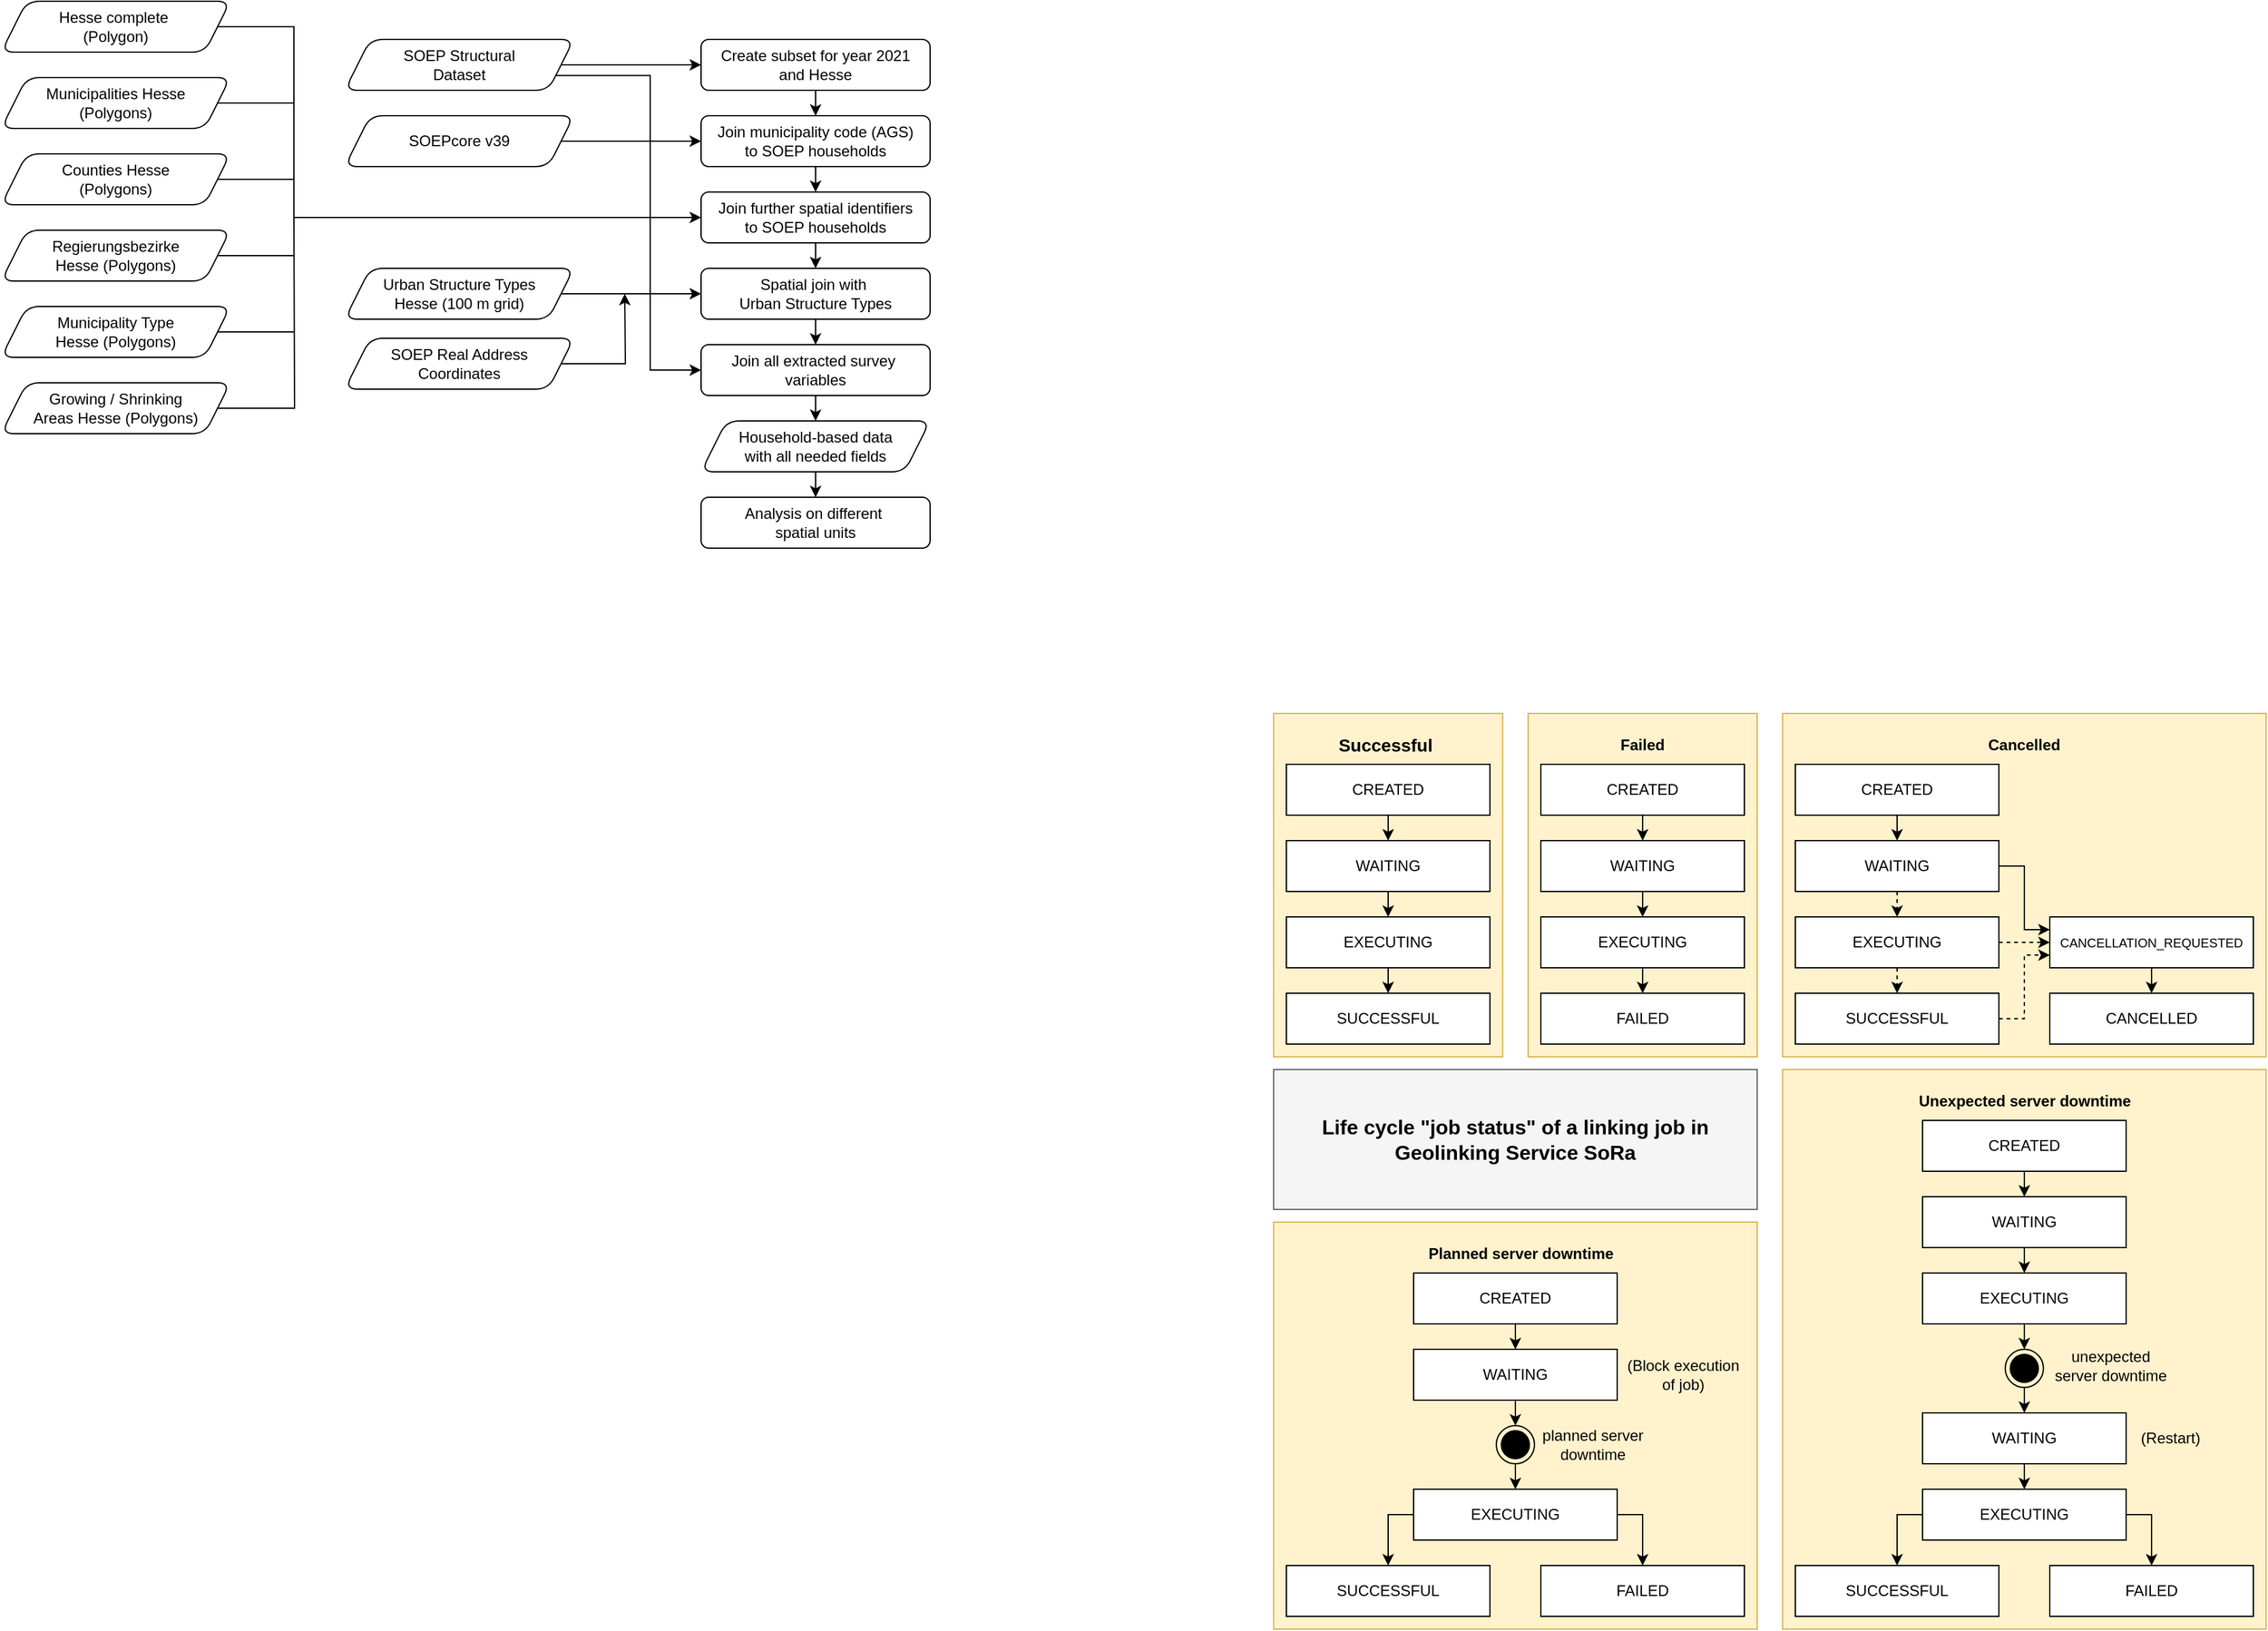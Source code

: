 <mxfile version="28.2.8">
  <diagram name="Seite-1" id="zS-QnQvDe2Hph_ruHdWV">
    <mxGraphModel dx="2477" dy="860" grid="1" gridSize="10" guides="1" tooltips="1" connect="1" arrows="1" fold="1" page="1" pageScale="1" pageWidth="827" pageHeight="1169" math="0" shadow="0">
      <root>
        <mxCell id="0" />
        <mxCell id="1" parent="0" />
        <mxCell id="bYGNK0m0bsK2GhtcvSeD-78" value="" style="whiteSpace=wrap;html=1;fillColor=#f5f5f5;strokeColor=#666666;fontColor=#333333;" parent="1" vertex="1">
          <mxGeometry x="530" y="990" width="380" height="110" as="geometry" />
        </mxCell>
        <mxCell id="bYGNK0m0bsK2GhtcvSeD-77" value="" style="whiteSpace=wrap;html=1;fillColor=#fff2cc;strokeColor=#d6b656;" parent="1" vertex="1">
          <mxGeometry x="930" y="990" width="380" height="440" as="geometry" />
        </mxCell>
        <mxCell id="bYGNK0m0bsK2GhtcvSeD-76" value="" style="whiteSpace=wrap;html=1;fillColor=#fff2cc;strokeColor=#d6b656;" parent="1" vertex="1">
          <mxGeometry x="530" y="1110" width="380" height="320" as="geometry" />
        </mxCell>
        <mxCell id="bYGNK0m0bsK2GhtcvSeD-75" value="" style="whiteSpace=wrap;html=1;fillColor=#fff2cc;strokeColor=#d6b656;" parent="1" vertex="1">
          <mxGeometry x="930" y="710" width="380" height="270" as="geometry" />
        </mxCell>
        <mxCell id="bYGNK0m0bsK2GhtcvSeD-74" value="" style="whiteSpace=wrap;html=1;fillColor=#fff2cc;strokeColor=#d6b656;" parent="1" vertex="1">
          <mxGeometry x="730" y="710" width="180" height="270" as="geometry" />
        </mxCell>
        <mxCell id="bYGNK0m0bsK2GhtcvSeD-73" value="" style="whiteSpace=wrap;html=1;fillColor=#fff2cc;strokeColor=#d6b656;" parent="1" vertex="1">
          <mxGeometry x="530" y="710" width="180" height="270" as="geometry" />
        </mxCell>
        <mxCell id="bYGNK0m0bsK2GhtcvSeD-1" value="CREATED" style="rounded=0;whiteSpace=wrap;html=1;" parent="1" vertex="1">
          <mxGeometry x="540" y="750" width="160" height="40" as="geometry" />
        </mxCell>
        <mxCell id="bYGNK0m0bsK2GhtcvSeD-2" value="WAITING" style="rounded=0;whiteSpace=wrap;html=1;" parent="1" vertex="1">
          <mxGeometry x="540" y="810" width="160" height="40" as="geometry" />
        </mxCell>
        <mxCell id="bYGNK0m0bsK2GhtcvSeD-3" value="EXECUTING" style="rounded=0;whiteSpace=wrap;html=1;" parent="1" vertex="1">
          <mxGeometry x="540" y="870" width="160" height="40" as="geometry" />
        </mxCell>
        <mxCell id="bYGNK0m0bsK2GhtcvSeD-4" value="SUCCESSFUL" style="rounded=0;whiteSpace=wrap;html=1;" parent="1" vertex="1">
          <mxGeometry x="540" y="930" width="160" height="40" as="geometry" />
        </mxCell>
        <mxCell id="bYGNK0m0bsK2GhtcvSeD-28" style="edgeStyle=orthogonalEdgeStyle;rounded=0;orthogonalLoop=1;jettySize=auto;html=1;exitX=0.5;exitY=1;exitDx=0;exitDy=0;entryX=0.5;entryY=0;entryDx=0;entryDy=0;" parent="1" source="bYGNK0m0bsK2GhtcvSeD-5" target="bYGNK0m0bsK2GhtcvSeD-6" edge="1">
          <mxGeometry relative="1" as="geometry" />
        </mxCell>
        <mxCell id="bYGNK0m0bsK2GhtcvSeD-5" value="CREATED" style="rounded=0;whiteSpace=wrap;html=1;" parent="1" vertex="1">
          <mxGeometry x="740" y="750" width="160" height="40" as="geometry" />
        </mxCell>
        <mxCell id="bYGNK0m0bsK2GhtcvSeD-29" style="edgeStyle=orthogonalEdgeStyle;rounded=0;orthogonalLoop=1;jettySize=auto;html=1;exitX=0.5;exitY=1;exitDx=0;exitDy=0;entryX=0.5;entryY=0;entryDx=0;entryDy=0;" parent="1" source="bYGNK0m0bsK2GhtcvSeD-6" target="bYGNK0m0bsK2GhtcvSeD-7" edge="1">
          <mxGeometry relative="1" as="geometry" />
        </mxCell>
        <mxCell id="bYGNK0m0bsK2GhtcvSeD-6" value="WAITING" style="rounded=0;whiteSpace=wrap;html=1;" parent="1" vertex="1">
          <mxGeometry x="740" y="810" width="160" height="40" as="geometry" />
        </mxCell>
        <mxCell id="bYGNK0m0bsK2GhtcvSeD-30" style="edgeStyle=orthogonalEdgeStyle;rounded=0;orthogonalLoop=1;jettySize=auto;html=1;exitX=0.5;exitY=1;exitDx=0;exitDy=0;entryX=0.5;entryY=0;entryDx=0;entryDy=0;" parent="1" source="bYGNK0m0bsK2GhtcvSeD-7" target="bYGNK0m0bsK2GhtcvSeD-8" edge="1">
          <mxGeometry relative="1" as="geometry" />
        </mxCell>
        <mxCell id="bYGNK0m0bsK2GhtcvSeD-7" value="EXECUTING" style="rounded=0;whiteSpace=wrap;html=1;" parent="1" vertex="1">
          <mxGeometry x="740" y="870" width="160" height="40" as="geometry" />
        </mxCell>
        <mxCell id="bYGNK0m0bsK2GhtcvSeD-8" value="FAILED" style="rounded=0;whiteSpace=wrap;html=1;" parent="1" vertex="1">
          <mxGeometry x="740" y="930" width="160" height="40" as="geometry" />
        </mxCell>
        <mxCell id="bYGNK0m0bsK2GhtcvSeD-9" value="" style="endArrow=classic;html=1;rounded=0;exitX=0.5;exitY=1;exitDx=0;exitDy=0;entryX=0.5;entryY=0;entryDx=0;entryDy=0;" parent="1" source="bYGNK0m0bsK2GhtcvSeD-1" target="bYGNK0m0bsK2GhtcvSeD-2" edge="1">
          <mxGeometry width="50" height="50" relative="1" as="geometry">
            <mxPoint x="920" y="920" as="sourcePoint" />
            <mxPoint x="970" y="870" as="targetPoint" />
          </mxGeometry>
        </mxCell>
        <mxCell id="bYGNK0m0bsK2GhtcvSeD-11" value="" style="endArrow=classic;html=1;rounded=0;exitX=0.5;exitY=1;exitDx=0;exitDy=0;entryX=0.5;entryY=0;entryDx=0;entryDy=0;" parent="1" source="bYGNK0m0bsK2GhtcvSeD-2" target="bYGNK0m0bsK2GhtcvSeD-3" edge="1">
          <mxGeometry width="50" height="50" relative="1" as="geometry">
            <mxPoint x="920" y="920" as="sourcePoint" />
            <mxPoint x="970" y="870" as="targetPoint" />
          </mxGeometry>
        </mxCell>
        <mxCell id="bYGNK0m0bsK2GhtcvSeD-12" value="" style="endArrow=classic;html=1;rounded=0;exitX=0.5;exitY=1;exitDx=0;exitDy=0;entryX=0.5;entryY=0;entryDx=0;entryDy=0;" parent="1" source="bYGNK0m0bsK2GhtcvSeD-3" target="bYGNK0m0bsK2GhtcvSeD-4" edge="1">
          <mxGeometry width="50" height="50" relative="1" as="geometry">
            <mxPoint x="920" y="920" as="sourcePoint" />
            <mxPoint x="970" y="870" as="targetPoint" />
          </mxGeometry>
        </mxCell>
        <mxCell id="bYGNK0m0bsK2GhtcvSeD-20" style="edgeStyle=orthogonalEdgeStyle;rounded=0;orthogonalLoop=1;jettySize=auto;html=1;exitX=0.5;exitY=1;exitDx=0;exitDy=0;entryX=0.5;entryY=0;entryDx=0;entryDy=0;" parent="1" source="bYGNK0m0bsK2GhtcvSeD-13" target="bYGNK0m0bsK2GhtcvSeD-14" edge="1">
          <mxGeometry relative="1" as="geometry" />
        </mxCell>
        <mxCell id="bYGNK0m0bsK2GhtcvSeD-13" value="CREATED" style="rounded=0;whiteSpace=wrap;html=1;" parent="1" vertex="1">
          <mxGeometry x="940" y="750" width="160" height="40" as="geometry" />
        </mxCell>
        <mxCell id="bYGNK0m0bsK2GhtcvSeD-21" style="edgeStyle=orthogonalEdgeStyle;rounded=0;orthogonalLoop=1;jettySize=auto;html=1;exitX=0.5;exitY=1;exitDx=0;exitDy=0;entryX=0.5;entryY=0;entryDx=0;entryDy=0;dashed=1;strokeColor=light-dark(#000000,#EDEDED);" parent="1" source="bYGNK0m0bsK2GhtcvSeD-14" target="bYGNK0m0bsK2GhtcvSeD-15" edge="1">
          <mxGeometry relative="1" as="geometry" />
        </mxCell>
        <mxCell id="bYGNK0m0bsK2GhtcvSeD-26" style="edgeStyle=orthogonalEdgeStyle;rounded=0;orthogonalLoop=1;jettySize=auto;html=1;exitX=1;exitY=0.5;exitDx=0;exitDy=0;entryX=0;entryY=0.25;entryDx=0;entryDy=0;" parent="1" source="bYGNK0m0bsK2GhtcvSeD-14" target="bYGNK0m0bsK2GhtcvSeD-18" edge="1">
          <mxGeometry relative="1" as="geometry" />
        </mxCell>
        <mxCell id="bYGNK0m0bsK2GhtcvSeD-14" value="WAITING" style="rounded=0;whiteSpace=wrap;html=1;" parent="1" vertex="1">
          <mxGeometry x="940" y="810" width="160" height="40" as="geometry" />
        </mxCell>
        <mxCell id="bYGNK0m0bsK2GhtcvSeD-22" style="edgeStyle=orthogonalEdgeStyle;rounded=0;orthogonalLoop=1;jettySize=auto;html=1;exitX=0.5;exitY=1;exitDx=0;exitDy=0;entryX=0.5;entryY=0;entryDx=0;entryDy=0;dashed=1;strokeColor=light-dark(#000000,#EDEDED);" parent="1" source="bYGNK0m0bsK2GhtcvSeD-15" target="bYGNK0m0bsK2GhtcvSeD-17" edge="1">
          <mxGeometry relative="1" as="geometry" />
        </mxCell>
        <mxCell id="bYGNK0m0bsK2GhtcvSeD-24" style="edgeStyle=orthogonalEdgeStyle;rounded=0;orthogonalLoop=1;jettySize=auto;html=1;exitX=1;exitY=0.5;exitDx=0;exitDy=0;entryX=0;entryY=0.5;entryDx=0;entryDy=0;strokeColor=light-dark(#000000,#EDEDED);dashed=1;" parent="1" source="bYGNK0m0bsK2GhtcvSeD-15" target="bYGNK0m0bsK2GhtcvSeD-18" edge="1">
          <mxGeometry relative="1" as="geometry" />
        </mxCell>
        <mxCell id="bYGNK0m0bsK2GhtcvSeD-15" value="EXECUTING" style="rounded=0;whiteSpace=wrap;html=1;strokeColor=light-dark(#000000,#EDEDED);fontColor=light-dark(#000000,#EDEDED);" parent="1" vertex="1">
          <mxGeometry x="940" y="870" width="160" height="40" as="geometry" />
        </mxCell>
        <mxCell id="bYGNK0m0bsK2GhtcvSeD-25" style="edgeStyle=orthogonalEdgeStyle;rounded=0;orthogonalLoop=1;jettySize=auto;html=1;exitX=1;exitY=0.5;exitDx=0;exitDy=0;entryX=0;entryY=0.75;entryDx=0;entryDy=0;strokeColor=light-dark(#000000,#EDEDED);dashed=1;" parent="1" source="bYGNK0m0bsK2GhtcvSeD-17" target="bYGNK0m0bsK2GhtcvSeD-18" edge="1">
          <mxGeometry relative="1" as="geometry" />
        </mxCell>
        <mxCell id="bYGNK0m0bsK2GhtcvSeD-17" value="SUCCESSFUL" style="rounded=0;whiteSpace=wrap;html=1;strokeColor=light-dark(#000000,#EDEDED);fontColor=light-dark(#000000,#EDEDED);" parent="1" vertex="1">
          <mxGeometry x="940" y="930" width="160" height="40" as="geometry" />
        </mxCell>
        <mxCell id="bYGNK0m0bsK2GhtcvSeD-27" style="edgeStyle=orthogonalEdgeStyle;rounded=0;orthogonalLoop=1;jettySize=auto;html=1;exitX=0.5;exitY=1;exitDx=0;exitDy=0;entryX=0.5;entryY=0;entryDx=0;entryDy=0;" parent="1" source="bYGNK0m0bsK2GhtcvSeD-18" target="bYGNK0m0bsK2GhtcvSeD-19" edge="1">
          <mxGeometry relative="1" as="geometry" />
        </mxCell>
        <mxCell id="bYGNK0m0bsK2GhtcvSeD-18" value="&lt;font style=&quot;font-size: 10px;&quot;&gt;CANCELLATION_REQUESTED&lt;/font&gt;" style="rounded=0;whiteSpace=wrap;html=1;" parent="1" vertex="1">
          <mxGeometry x="1140" y="870" width="160" height="40" as="geometry" />
        </mxCell>
        <mxCell id="bYGNK0m0bsK2GhtcvSeD-19" value="CANCELLED" style="rounded=0;whiteSpace=wrap;html=1;" parent="1" vertex="1">
          <mxGeometry x="1140" y="930" width="160" height="40" as="geometry" />
        </mxCell>
        <mxCell id="bYGNK0m0bsK2GhtcvSeD-31" value="&lt;font&gt;&lt;span&gt;Life cycle &quot;job status&quot; of a linking job in Geolinking Service SoRa&lt;/span&gt;&lt;/font&gt;" style="text;html=1;align=center;verticalAlign=middle;whiteSpace=wrap;rounded=0;fontSize=16;fontStyle=1" parent="1" vertex="1">
          <mxGeometry x="545" y="1030" width="350" height="30" as="geometry" />
        </mxCell>
        <mxCell id="bYGNK0m0bsK2GhtcvSeD-32" value="CREATED" style="rounded=0;whiteSpace=wrap;html=1;" parent="1" vertex="1">
          <mxGeometry x="640" y="1150" width="160" height="40" as="geometry" />
        </mxCell>
        <mxCell id="bYGNK0m0bsK2GhtcvSeD-48" style="edgeStyle=orthogonalEdgeStyle;rounded=0;orthogonalLoop=1;jettySize=auto;html=1;exitX=0.5;exitY=1;exitDx=0;exitDy=0;entryX=0.5;entryY=0;entryDx=0;entryDy=0;" parent="1" source="bYGNK0m0bsK2GhtcvSeD-33" target="bYGNK0m0bsK2GhtcvSeD-45" edge="1">
          <mxGeometry relative="1" as="geometry" />
        </mxCell>
        <mxCell id="bYGNK0m0bsK2GhtcvSeD-33" value="WAITING" style="rounded=0;whiteSpace=wrap;html=1;" parent="1" vertex="1">
          <mxGeometry x="640" y="1210" width="160" height="40" as="geometry" />
        </mxCell>
        <mxCell id="bYGNK0m0bsK2GhtcvSeD-40" style="edgeStyle=orthogonalEdgeStyle;rounded=0;orthogonalLoop=1;jettySize=auto;html=1;exitX=0;exitY=0.5;exitDx=0;exitDy=0;entryX=0.5;entryY=0;entryDx=0;entryDy=0;" parent="1" source="bYGNK0m0bsK2GhtcvSeD-34" target="bYGNK0m0bsK2GhtcvSeD-35" edge="1">
          <mxGeometry relative="1" as="geometry" />
        </mxCell>
        <mxCell id="bYGNK0m0bsK2GhtcvSeD-41" style="edgeStyle=orthogonalEdgeStyle;rounded=0;orthogonalLoop=1;jettySize=auto;html=1;exitX=1;exitY=0.5;exitDx=0;exitDy=0;entryX=0.5;entryY=0;entryDx=0;entryDy=0;" parent="1" source="bYGNK0m0bsK2GhtcvSeD-34" target="bYGNK0m0bsK2GhtcvSeD-39" edge="1">
          <mxGeometry relative="1" as="geometry" />
        </mxCell>
        <mxCell id="bYGNK0m0bsK2GhtcvSeD-34" value="EXECUTING" style="rounded=0;whiteSpace=wrap;html=1;" parent="1" vertex="1">
          <mxGeometry x="640" y="1320" width="160" height="40" as="geometry" />
        </mxCell>
        <mxCell id="bYGNK0m0bsK2GhtcvSeD-35" value="SUCCESSFUL" style="rounded=0;whiteSpace=wrap;html=1;" parent="1" vertex="1">
          <mxGeometry x="540" y="1380" width="160" height="40" as="geometry" />
        </mxCell>
        <mxCell id="bYGNK0m0bsK2GhtcvSeD-36" value="" style="endArrow=classic;html=1;rounded=0;exitX=0.5;exitY=1;exitDx=0;exitDy=0;entryX=0.5;entryY=0;entryDx=0;entryDy=0;" parent="1" source="bYGNK0m0bsK2GhtcvSeD-32" target="bYGNK0m0bsK2GhtcvSeD-33" edge="1">
          <mxGeometry width="50" height="50" relative="1" as="geometry">
            <mxPoint x="1020" y="1320" as="sourcePoint" />
            <mxPoint x="1070" y="1270" as="targetPoint" />
          </mxGeometry>
        </mxCell>
        <mxCell id="bYGNK0m0bsK2GhtcvSeD-39" value="FAILED" style="rounded=0;whiteSpace=wrap;html=1;" parent="1" vertex="1">
          <mxGeometry x="740" y="1380" width="160" height="40" as="geometry" />
        </mxCell>
        <mxCell id="bYGNK0m0bsK2GhtcvSeD-52" style="edgeStyle=orthogonalEdgeStyle;rounded=0;orthogonalLoop=1;jettySize=auto;html=1;exitX=0.5;exitY=1;exitDx=0;exitDy=0;entryX=0.5;entryY=0;entryDx=0;entryDy=0;" parent="1" source="bYGNK0m0bsK2GhtcvSeD-45" target="bYGNK0m0bsK2GhtcvSeD-34" edge="1">
          <mxGeometry relative="1" as="geometry" />
        </mxCell>
        <mxCell id="bYGNK0m0bsK2GhtcvSeD-45" value="" style="ellipse;html=1;shape=endState;fillColor=strokeColor;" parent="1" vertex="1">
          <mxGeometry x="705" y="1270" width="30" height="30" as="geometry" />
        </mxCell>
        <mxCell id="bYGNK0m0bsK2GhtcvSeD-53" value="CREATED" style="rounded=0;whiteSpace=wrap;html=1;" parent="1" vertex="1">
          <mxGeometry x="1040" y="1030" width="160" height="40" as="geometry" />
        </mxCell>
        <mxCell id="bYGNK0m0bsK2GhtcvSeD-66" style="edgeStyle=orthogonalEdgeStyle;rounded=0;orthogonalLoop=1;jettySize=auto;html=1;exitX=0.5;exitY=1;exitDx=0;exitDy=0;entryX=0.5;entryY=0;entryDx=0;entryDy=0;" parent="1" source="bYGNK0m0bsK2GhtcvSeD-55" target="bYGNK0m0bsK2GhtcvSeD-64" edge="1">
          <mxGeometry relative="1" as="geometry" />
        </mxCell>
        <mxCell id="bYGNK0m0bsK2GhtcvSeD-55" value="WAITING" style="rounded=0;whiteSpace=wrap;html=1;" parent="1" vertex="1">
          <mxGeometry x="1040" y="1090" width="160" height="40" as="geometry" />
        </mxCell>
        <mxCell id="bYGNK0m0bsK2GhtcvSeD-56" style="edgeStyle=orthogonalEdgeStyle;rounded=0;orthogonalLoop=1;jettySize=auto;html=1;exitX=0;exitY=0.5;exitDx=0;exitDy=0;entryX=0.5;entryY=0;entryDx=0;entryDy=0;" parent="1" source="bYGNK0m0bsK2GhtcvSeD-58" target="bYGNK0m0bsK2GhtcvSeD-59" edge="1">
          <mxGeometry relative="1" as="geometry" />
        </mxCell>
        <mxCell id="bYGNK0m0bsK2GhtcvSeD-57" style="edgeStyle=orthogonalEdgeStyle;rounded=0;orthogonalLoop=1;jettySize=auto;html=1;exitX=1;exitY=0.5;exitDx=0;exitDy=0;entryX=0.5;entryY=0;entryDx=0;entryDy=0;" parent="1" source="bYGNK0m0bsK2GhtcvSeD-58" target="bYGNK0m0bsK2GhtcvSeD-61" edge="1">
          <mxGeometry relative="1" as="geometry" />
        </mxCell>
        <mxCell id="bYGNK0m0bsK2GhtcvSeD-58" value="EXECUTING" style="rounded=0;whiteSpace=wrap;html=1;" parent="1" vertex="1">
          <mxGeometry x="1040" y="1320" width="160" height="40" as="geometry" />
        </mxCell>
        <mxCell id="bYGNK0m0bsK2GhtcvSeD-59" value="SUCCESSFUL" style="rounded=0;whiteSpace=wrap;html=1;" parent="1" vertex="1">
          <mxGeometry x="940" y="1380" width="160" height="40" as="geometry" />
        </mxCell>
        <mxCell id="bYGNK0m0bsK2GhtcvSeD-60" value="" style="endArrow=classic;html=1;rounded=0;exitX=0.5;exitY=1;exitDx=0;exitDy=0;entryX=0.5;entryY=0;entryDx=0;entryDy=0;" parent="1" source="bYGNK0m0bsK2GhtcvSeD-53" target="bYGNK0m0bsK2GhtcvSeD-55" edge="1">
          <mxGeometry width="50" height="50" relative="1" as="geometry">
            <mxPoint x="1420" y="1200" as="sourcePoint" />
            <mxPoint x="1470" y="1150" as="targetPoint" />
          </mxGeometry>
        </mxCell>
        <mxCell id="bYGNK0m0bsK2GhtcvSeD-61" value="FAILED" style="rounded=0;whiteSpace=wrap;html=1;" parent="1" vertex="1">
          <mxGeometry x="1140" y="1380" width="160" height="40" as="geometry" />
        </mxCell>
        <mxCell id="bYGNK0m0bsK2GhtcvSeD-69" style="edgeStyle=orthogonalEdgeStyle;rounded=0;orthogonalLoop=1;jettySize=auto;html=1;exitX=0.5;exitY=1;exitDx=0;exitDy=0;entryX=0.5;entryY=0;entryDx=0;entryDy=0;" parent="1" source="bYGNK0m0bsK2GhtcvSeD-63" target="bYGNK0m0bsK2GhtcvSeD-65" edge="1">
          <mxGeometry relative="1" as="geometry" />
        </mxCell>
        <mxCell id="bYGNK0m0bsK2GhtcvSeD-63" value="" style="ellipse;html=1;shape=endState;fillColor=strokeColor;" parent="1" vertex="1">
          <mxGeometry x="1105" y="1210" width="30" height="30" as="geometry" />
        </mxCell>
        <mxCell id="bYGNK0m0bsK2GhtcvSeD-68" style="edgeStyle=orthogonalEdgeStyle;rounded=0;orthogonalLoop=1;jettySize=auto;html=1;exitX=0.5;exitY=1;exitDx=0;exitDy=0;entryX=0.5;entryY=0;entryDx=0;entryDy=0;" parent="1" source="bYGNK0m0bsK2GhtcvSeD-64" target="bYGNK0m0bsK2GhtcvSeD-63" edge="1">
          <mxGeometry relative="1" as="geometry" />
        </mxCell>
        <mxCell id="bYGNK0m0bsK2GhtcvSeD-64" value="EXECUTING" style="rounded=0;whiteSpace=wrap;html=1;" parent="1" vertex="1">
          <mxGeometry x="1040" y="1150" width="160" height="40" as="geometry" />
        </mxCell>
        <mxCell id="bYGNK0m0bsK2GhtcvSeD-70" style="edgeStyle=orthogonalEdgeStyle;rounded=0;orthogonalLoop=1;jettySize=auto;html=1;exitX=0.5;exitY=1;exitDx=0;exitDy=0;entryX=0.5;entryY=0;entryDx=0;entryDy=0;" parent="1" source="bYGNK0m0bsK2GhtcvSeD-65" target="bYGNK0m0bsK2GhtcvSeD-58" edge="1">
          <mxGeometry relative="1" as="geometry" />
        </mxCell>
        <mxCell id="bYGNK0m0bsK2GhtcvSeD-65" value="WAITING" style="rounded=0;whiteSpace=wrap;html=1;" parent="1" vertex="1">
          <mxGeometry x="1040" y="1260" width="160" height="40" as="geometry" />
        </mxCell>
        <mxCell id="bYGNK0m0bsK2GhtcvSeD-71" value="planned server downtime" style="text;html=1;align=center;verticalAlign=middle;whiteSpace=wrap;rounded=0;" parent="1" vertex="1">
          <mxGeometry x="736" y="1270" width="90" height="30" as="geometry" />
        </mxCell>
        <mxCell id="bYGNK0m0bsK2GhtcvSeD-72" value="unexpected server downtime" style="text;html=1;align=center;verticalAlign=middle;whiteSpace=wrap;rounded=0;" parent="1" vertex="1">
          <mxGeometry x="1138" y="1208" width="100" height="30" as="geometry" />
        </mxCell>
        <mxCell id="bYGNK0m0bsK2GhtcvSeD-79" value="(Restart)" style="text;html=1;align=center;verticalAlign=middle;whiteSpace=wrap;rounded=0;" parent="1" vertex="1">
          <mxGeometry x="1200" y="1265" width="70" height="30" as="geometry" />
        </mxCell>
        <mxCell id="bYGNK0m0bsK2GhtcvSeD-80" value="(Block execution of job)" style="text;html=1;align=center;verticalAlign=middle;whiteSpace=wrap;rounded=0;" parent="1" vertex="1">
          <mxGeometry x="804" y="1215" width="96" height="30" as="geometry" />
        </mxCell>
        <mxCell id="bYGNK0m0bsK2GhtcvSeD-81" value="&lt;font style=&quot;font-size: 14px;&quot;&gt;Successful&amp;nbsp;&lt;/font&gt;" style="text;html=1;align=center;verticalAlign=middle;whiteSpace=wrap;rounded=0;fontStyle=1" parent="1" vertex="1">
          <mxGeometry x="572" y="720" width="96" height="30" as="geometry" />
        </mxCell>
        <mxCell id="bYGNK0m0bsK2GhtcvSeD-82" value="Failed" style="text;html=1;align=center;verticalAlign=middle;whiteSpace=wrap;rounded=0;fontStyle=1" parent="1" vertex="1">
          <mxGeometry x="772" y="720" width="96" height="30" as="geometry" />
        </mxCell>
        <mxCell id="bYGNK0m0bsK2GhtcvSeD-83" value="Cancelled" style="text;html=1;align=center;verticalAlign=middle;whiteSpace=wrap;rounded=0;fontStyle=1" parent="1" vertex="1">
          <mxGeometry x="1072" y="720" width="96" height="30" as="geometry" />
        </mxCell>
        <mxCell id="bYGNK0m0bsK2GhtcvSeD-84" value="Planned server downtime" style="text;html=1;align=center;verticalAlign=middle;whiteSpace=wrap;rounded=0;fontStyle=1" parent="1" vertex="1">
          <mxGeometry x="649" y="1120" width="151" height="30" as="geometry" />
        </mxCell>
        <mxCell id="bYGNK0m0bsK2GhtcvSeD-85" value="Unexpected server downtime" style="text;html=1;align=center;verticalAlign=middle;whiteSpace=wrap;rounded=0;fontStyle=1" parent="1" vertex="1">
          <mxGeometry x="1034.75" y="1000" width="170.5" height="30" as="geometry" />
        </mxCell>
        <mxCell id="sy46qdf4OJB5Sf921RLo-18" style="edgeStyle=orthogonalEdgeStyle;rounded=0;orthogonalLoop=1;jettySize=auto;html=1;exitX=1;exitY=0.5;exitDx=0;exitDy=0;entryX=0;entryY=0.5;entryDx=0;entryDy=0;" edge="1" parent="1" source="sy46qdf4OJB5Sf921RLo-1" target="sy46qdf4OJB5Sf921RLo-11">
          <mxGeometry relative="1" as="geometry" />
        </mxCell>
        <mxCell id="sy46qdf4OJB5Sf921RLo-22" style="edgeStyle=orthogonalEdgeStyle;rounded=0;orthogonalLoop=1;jettySize=auto;html=1;exitX=1;exitY=0.75;exitDx=0;exitDy=0;entryX=0;entryY=0.5;entryDx=0;entryDy=0;" edge="1" parent="1" source="sy46qdf4OJB5Sf921RLo-1" target="sy46qdf4OJB5Sf921RLo-20">
          <mxGeometry relative="1" as="geometry">
            <Array as="points">
              <mxPoint x="40" y="208" />
              <mxPoint x="40" y="440" />
            </Array>
          </mxGeometry>
        </mxCell>
        <mxCell id="sy46qdf4OJB5Sf921RLo-1" value="SOEP Structural&lt;br&gt;Dataset" style="shape=parallelogram;perimeter=parallelogramPerimeter;whiteSpace=wrap;html=1;fixedSize=1;rounded=1;" vertex="1" parent="1">
          <mxGeometry x="-200" y="180" width="180" height="40" as="geometry" />
        </mxCell>
        <mxCell id="sy46qdf4OJB5Sf921RLo-19" style="edgeStyle=orthogonalEdgeStyle;rounded=0;orthogonalLoop=1;jettySize=auto;html=1;exitX=1;exitY=0.5;exitDx=0;exitDy=0;entryX=0;entryY=0.5;entryDx=0;entryDy=0;" edge="1" parent="1" source="sy46qdf4OJB5Sf921RLo-2" target="sy46qdf4OJB5Sf921RLo-13">
          <mxGeometry relative="1" as="geometry" />
        </mxCell>
        <mxCell id="sy46qdf4OJB5Sf921RLo-2" value="SOEPcore v39" style="shape=parallelogram;perimeter=parallelogramPerimeter;whiteSpace=wrap;html=1;fixedSize=1;rounded=1;" vertex="1" parent="1">
          <mxGeometry x="-200" y="240" width="180" height="40" as="geometry" />
        </mxCell>
        <mxCell id="sy46qdf4OJB5Sf921RLo-17" style="edgeStyle=orthogonalEdgeStyle;rounded=0;orthogonalLoop=1;jettySize=auto;html=1;exitX=1;exitY=0.5;exitDx=0;exitDy=0;" edge="1" parent="1" source="sy46qdf4OJB5Sf921RLo-3">
          <mxGeometry relative="1" as="geometry">
            <mxPoint x="20" y="380" as="targetPoint" />
          </mxGeometry>
        </mxCell>
        <mxCell id="sy46qdf4OJB5Sf921RLo-3" value="SOEP Real Address&lt;br&gt;Coordinates" style="shape=parallelogram;perimeter=parallelogramPerimeter;whiteSpace=wrap;html=1;fixedSize=1;rounded=1;" vertex="1" parent="1">
          <mxGeometry x="-200" y="415" width="180" height="40" as="geometry" />
        </mxCell>
        <mxCell id="sy46qdf4OJB5Sf921RLo-30" style="edgeStyle=orthogonalEdgeStyle;rounded=0;orthogonalLoop=1;jettySize=auto;html=1;exitX=1;exitY=0.5;exitDx=0;exitDy=0;entryX=0;entryY=0.5;entryDx=0;entryDy=0;" edge="1" parent="1" source="sy46qdf4OJB5Sf921RLo-4" target="sy46qdf4OJB5Sf921RLo-14">
          <mxGeometry relative="1" as="geometry">
            <Array as="points">
              <mxPoint x="-240" y="170" />
              <mxPoint x="-240" y="320" />
            </Array>
          </mxGeometry>
        </mxCell>
        <mxCell id="sy46qdf4OJB5Sf921RLo-4" value="Hesse complete&amp;nbsp;&lt;br&gt;(Polygon)" style="shape=parallelogram;perimeter=parallelogramPerimeter;whiteSpace=wrap;html=1;fixedSize=1;rounded=1;" vertex="1" parent="1">
          <mxGeometry x="-470" y="150" width="180" height="40" as="geometry" />
        </mxCell>
        <mxCell id="sy46qdf4OJB5Sf921RLo-36" style="edgeStyle=orthogonalEdgeStyle;rounded=0;orthogonalLoop=1;jettySize=auto;html=1;exitX=1;exitY=0.5;exitDx=0;exitDy=0;endArrow=none;endFill=0;" edge="1" parent="1" source="sy46qdf4OJB5Sf921RLo-5">
          <mxGeometry relative="1" as="geometry">
            <mxPoint x="-240" y="230" as="targetPoint" />
          </mxGeometry>
        </mxCell>
        <mxCell id="sy46qdf4OJB5Sf921RLo-5" value="Municipalities Hesse&lt;br&gt;(Polygons)" style="shape=parallelogram;perimeter=parallelogramPerimeter;whiteSpace=wrap;html=1;fixedSize=1;rounded=1;" vertex="1" parent="1">
          <mxGeometry x="-470" y="210" width="180" height="40" as="geometry" />
        </mxCell>
        <mxCell id="sy46qdf4OJB5Sf921RLo-35" style="edgeStyle=orthogonalEdgeStyle;rounded=0;orthogonalLoop=1;jettySize=auto;html=1;exitX=1;exitY=0.5;exitDx=0;exitDy=0;endArrow=none;endFill=0;" edge="1" parent="1" source="sy46qdf4OJB5Sf921RLo-6">
          <mxGeometry relative="1" as="geometry">
            <mxPoint x="-240" y="290" as="targetPoint" />
          </mxGeometry>
        </mxCell>
        <mxCell id="sy46qdf4OJB5Sf921RLo-6" value="Counties Hesse&lt;br&gt;(Polygons)" style="shape=parallelogram;perimeter=parallelogramPerimeter;whiteSpace=wrap;html=1;fixedSize=1;rounded=1;" vertex="1" parent="1">
          <mxGeometry x="-470" y="270" width="180" height="40" as="geometry" />
        </mxCell>
        <mxCell id="sy46qdf4OJB5Sf921RLo-33" style="edgeStyle=orthogonalEdgeStyle;rounded=0;orthogonalLoop=1;jettySize=auto;html=1;exitX=1;exitY=0.5;exitDx=0;exitDy=0;endArrow=none;endFill=0;" edge="1" parent="1" source="sy46qdf4OJB5Sf921RLo-7">
          <mxGeometry relative="1" as="geometry">
            <mxPoint x="-240" y="350" as="targetPoint" />
          </mxGeometry>
        </mxCell>
        <mxCell id="sy46qdf4OJB5Sf921RLo-7" value="Regierungsbezirke&lt;br&gt;Hesse (Polygons)" style="shape=parallelogram;perimeter=parallelogramPerimeter;whiteSpace=wrap;html=1;fixedSize=1;rounded=1;" vertex="1" parent="1">
          <mxGeometry x="-470" y="330" width="180" height="40" as="geometry" />
        </mxCell>
        <mxCell id="sy46qdf4OJB5Sf921RLo-34" style="edgeStyle=orthogonalEdgeStyle;rounded=0;orthogonalLoop=1;jettySize=auto;html=1;exitX=1;exitY=0.5;exitDx=0;exitDy=0;endArrow=none;endFill=0;" edge="1" parent="1" source="sy46qdf4OJB5Sf921RLo-8">
          <mxGeometry relative="1" as="geometry">
            <mxPoint x="-240" y="410" as="targetPoint" />
          </mxGeometry>
        </mxCell>
        <mxCell id="sy46qdf4OJB5Sf921RLo-8" value="Municipality Type&lt;br&gt;Hesse (Polygons)" style="shape=parallelogram;perimeter=parallelogramPerimeter;whiteSpace=wrap;html=1;fixedSize=1;rounded=1;" vertex="1" parent="1">
          <mxGeometry x="-470" y="390" width="180" height="40" as="geometry" />
        </mxCell>
        <mxCell id="sy46qdf4OJB5Sf921RLo-31" style="edgeStyle=orthogonalEdgeStyle;rounded=0;orthogonalLoop=1;jettySize=auto;html=1;exitX=1;exitY=0.5;exitDx=0;exitDy=0;endArrow=none;endFill=0;" edge="1" parent="1" source="sy46qdf4OJB5Sf921RLo-9">
          <mxGeometry relative="1" as="geometry">
            <mxPoint x="-240" y="320" as="targetPoint" />
          </mxGeometry>
        </mxCell>
        <mxCell id="sy46qdf4OJB5Sf921RLo-9" value="Growing / Shrinking&lt;br&gt;Areas Hesse (Polygons)" style="shape=parallelogram;perimeter=parallelogramPerimeter;whiteSpace=wrap;html=1;fixedSize=1;rounded=1;" vertex="1" parent="1">
          <mxGeometry x="-470" y="450" width="180" height="40" as="geometry" />
        </mxCell>
        <mxCell id="sy46qdf4OJB5Sf921RLo-16" style="edgeStyle=orthogonalEdgeStyle;rounded=0;orthogonalLoop=1;jettySize=auto;html=1;exitX=1;exitY=0.5;exitDx=0;exitDy=0;entryX=0;entryY=0.5;entryDx=0;entryDy=0;" edge="1" parent="1" source="sy46qdf4OJB5Sf921RLo-10" target="sy46qdf4OJB5Sf921RLo-15">
          <mxGeometry relative="1" as="geometry" />
        </mxCell>
        <mxCell id="sy46qdf4OJB5Sf921RLo-10" value="Urban Structure Types&lt;br&gt;Hesse (100 m grid)" style="shape=parallelogram;perimeter=parallelogramPerimeter;whiteSpace=wrap;html=1;fixedSize=1;rounded=1;" vertex="1" parent="1">
          <mxGeometry x="-200" y="360" width="180" height="40" as="geometry" />
        </mxCell>
        <mxCell id="sy46qdf4OJB5Sf921RLo-23" style="edgeStyle=orthogonalEdgeStyle;rounded=0;orthogonalLoop=1;jettySize=auto;html=1;exitX=0.5;exitY=1;exitDx=0;exitDy=0;entryX=0.5;entryY=0;entryDx=0;entryDy=0;" edge="1" parent="1" source="sy46qdf4OJB5Sf921RLo-11" target="sy46qdf4OJB5Sf921RLo-13">
          <mxGeometry relative="1" as="geometry" />
        </mxCell>
        <mxCell id="sy46qdf4OJB5Sf921RLo-11" value="Create subset for year 2021&lt;br&gt;and Hesse" style="rounded=1;whiteSpace=wrap;html=1;" vertex="1" parent="1">
          <mxGeometry x="80" y="180" width="180" height="40" as="geometry" />
        </mxCell>
        <mxCell id="sy46qdf4OJB5Sf921RLo-24" style="edgeStyle=orthogonalEdgeStyle;rounded=0;orthogonalLoop=1;jettySize=auto;html=1;exitX=0.5;exitY=1;exitDx=0;exitDy=0;entryX=0.5;entryY=0;entryDx=0;entryDy=0;" edge="1" parent="1" source="sy46qdf4OJB5Sf921RLo-13" target="sy46qdf4OJB5Sf921RLo-14">
          <mxGeometry relative="1" as="geometry" />
        </mxCell>
        <mxCell id="sy46qdf4OJB5Sf921RLo-13" value="Join municipality code (AGS)&lt;br&gt;to SOEP households" style="rounded=1;whiteSpace=wrap;html=1;" vertex="1" parent="1">
          <mxGeometry x="80" y="240" width="180" height="40" as="geometry" />
        </mxCell>
        <mxCell id="sy46qdf4OJB5Sf921RLo-25" style="edgeStyle=orthogonalEdgeStyle;rounded=0;orthogonalLoop=1;jettySize=auto;html=1;exitX=0.5;exitY=1;exitDx=0;exitDy=0;entryX=0.5;entryY=0;entryDx=0;entryDy=0;" edge="1" parent="1" source="sy46qdf4OJB5Sf921RLo-14" target="sy46qdf4OJB5Sf921RLo-15">
          <mxGeometry relative="1" as="geometry" />
        </mxCell>
        <mxCell id="sy46qdf4OJB5Sf921RLo-14" value="Join further spatial identifiers&lt;br&gt;to SOEP households" style="rounded=1;whiteSpace=wrap;html=1;" vertex="1" parent="1">
          <mxGeometry x="80" y="300" width="180" height="40" as="geometry" />
        </mxCell>
        <mxCell id="sy46qdf4OJB5Sf921RLo-26" style="edgeStyle=orthogonalEdgeStyle;rounded=0;orthogonalLoop=1;jettySize=auto;html=1;exitX=0.5;exitY=1;exitDx=0;exitDy=0;entryX=0.5;entryY=0;entryDx=0;entryDy=0;" edge="1" parent="1" source="sy46qdf4OJB5Sf921RLo-15" target="sy46qdf4OJB5Sf921RLo-20">
          <mxGeometry relative="1" as="geometry" />
        </mxCell>
        <mxCell id="sy46qdf4OJB5Sf921RLo-15" value="Spatial join with&amp;nbsp;&lt;br&gt;Urban Structure Types" style="rounded=1;whiteSpace=wrap;html=1;" vertex="1" parent="1">
          <mxGeometry x="80" y="360" width="180" height="40" as="geometry" />
        </mxCell>
        <mxCell id="sy46qdf4OJB5Sf921RLo-27" style="edgeStyle=orthogonalEdgeStyle;rounded=0;orthogonalLoop=1;jettySize=auto;html=1;exitX=0.5;exitY=1;exitDx=0;exitDy=0;entryX=0.5;entryY=0;entryDx=0;entryDy=0;" edge="1" parent="1" source="sy46qdf4OJB5Sf921RLo-20" target="sy46qdf4OJB5Sf921RLo-21">
          <mxGeometry relative="1" as="geometry" />
        </mxCell>
        <mxCell id="sy46qdf4OJB5Sf921RLo-20" value="Join all extracted survey&amp;nbsp;&lt;br&gt;variables" style="rounded=1;whiteSpace=wrap;html=1;" vertex="1" parent="1">
          <mxGeometry x="80" y="420" width="180" height="40" as="geometry" />
        </mxCell>
        <mxCell id="sy46qdf4OJB5Sf921RLo-29" style="edgeStyle=orthogonalEdgeStyle;rounded=0;orthogonalLoop=1;jettySize=auto;html=1;exitX=0.5;exitY=1;exitDx=0;exitDy=0;entryX=0.5;entryY=0;entryDx=0;entryDy=0;" edge="1" parent="1" source="sy46qdf4OJB5Sf921RLo-21" target="sy46qdf4OJB5Sf921RLo-28">
          <mxGeometry relative="1" as="geometry" />
        </mxCell>
        <mxCell id="sy46qdf4OJB5Sf921RLo-21" value="Household-based data&lt;br&gt;with all needed fields" style="shape=parallelogram;perimeter=parallelogramPerimeter;whiteSpace=wrap;html=1;fixedSize=1;rounded=1;" vertex="1" parent="1">
          <mxGeometry x="80" y="480" width="180" height="40" as="geometry" />
        </mxCell>
        <mxCell id="sy46qdf4OJB5Sf921RLo-28" value="Analysis on different&amp;nbsp;&lt;br&gt;spatial units" style="rounded=1;whiteSpace=wrap;html=1;" vertex="1" parent="1">
          <mxGeometry x="80" y="540" width="180" height="40" as="geometry" />
        </mxCell>
      </root>
    </mxGraphModel>
  </diagram>
</mxfile>
